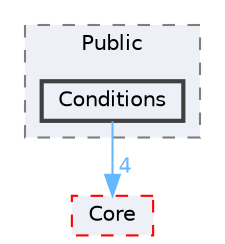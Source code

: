 digraph "Conditions"
{
 // INTERACTIVE_SVG=YES
 // LATEX_PDF_SIZE
  bgcolor="transparent";
  edge [fontname=Helvetica,fontsize=10,labelfontname=Helvetica,labelfontsize=10];
  node [fontname=Helvetica,fontsize=10,shape=box,height=0.2,width=0.4];
  compound=true
  subgraph clusterdir_e91b7eabbe3727cf625790e36a8d5a32 {
    graph [ bgcolor="#edf0f7", pencolor="grey50", label="Public", fontname=Helvetica,fontsize=10 style="filled,dashed", URL="dir_e91b7eabbe3727cf625790e36a8d5a32.html",tooltip=""]
  dir_cacf313a5501c78fcef143b214861078 [label="Conditions", fillcolor="#edf0f7", color="grey25", style="filled,bold", URL="dir_cacf313a5501c78fcef143b214861078.html",tooltip=""];
  }
  dir_0e6cddcc9caa1238c7f3774224afaa45 [label="Core", fillcolor="#edf0f7", color="red", style="filled,dashed", URL="dir_0e6cddcc9caa1238c7f3774224afaa45.html",tooltip=""];
  dir_cacf313a5501c78fcef143b214861078->dir_0e6cddcc9caa1238c7f3774224afaa45 [headlabel="4", labeldistance=1.5 headhref="dir_000240_000266.html" href="dir_000240_000266.html" color="steelblue1" fontcolor="steelblue1"];
}
